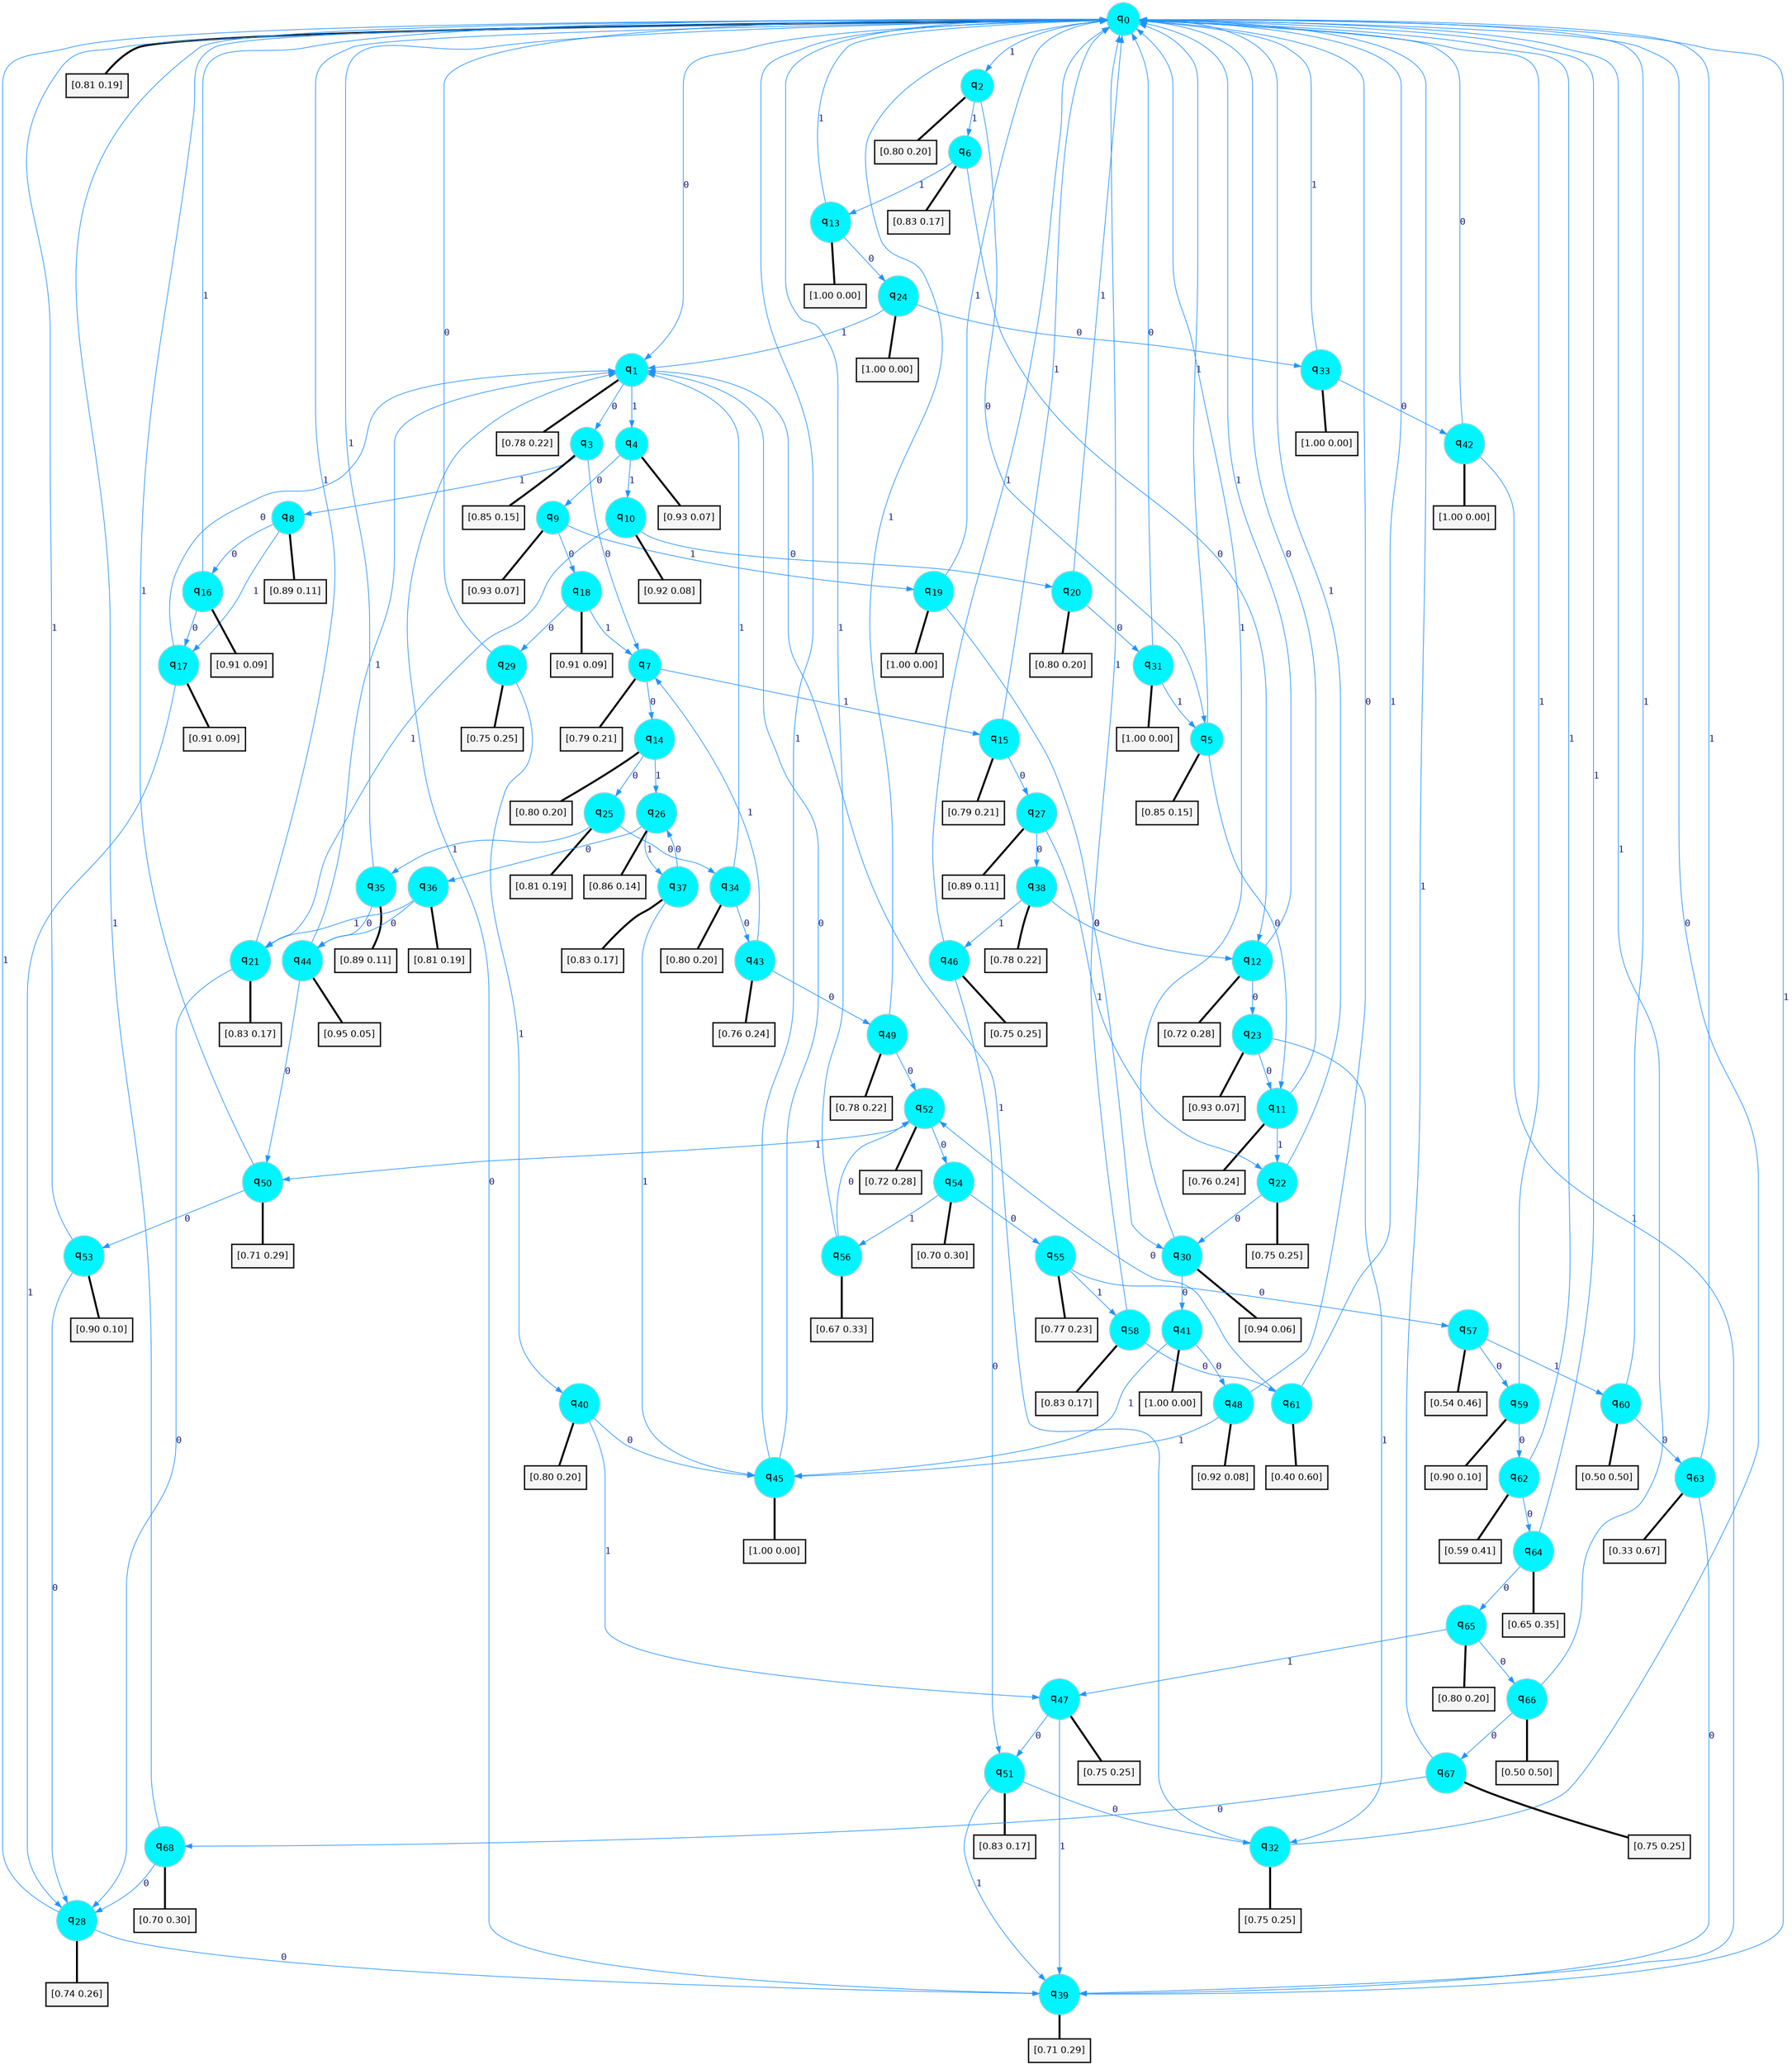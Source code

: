 digraph G {
graph [
bgcolor=transparent, dpi=300, rankdir=TD, size="40,25"];
node [
color=gray, fillcolor=turquoise1, fontcolor=black, fontname=Helvetica, fontsize=16, fontweight=bold, shape=circle, style=filled];
edge [
arrowsize=1, color=dodgerblue1, fontcolor=midnightblue, fontname=courier, fontweight=bold, penwidth=1, style=solid, weight=20];
0[label=<q<SUB>0</SUB>>];
1[label=<q<SUB>1</SUB>>];
2[label=<q<SUB>2</SUB>>];
3[label=<q<SUB>3</SUB>>];
4[label=<q<SUB>4</SUB>>];
5[label=<q<SUB>5</SUB>>];
6[label=<q<SUB>6</SUB>>];
7[label=<q<SUB>7</SUB>>];
8[label=<q<SUB>8</SUB>>];
9[label=<q<SUB>9</SUB>>];
10[label=<q<SUB>10</SUB>>];
11[label=<q<SUB>11</SUB>>];
12[label=<q<SUB>12</SUB>>];
13[label=<q<SUB>13</SUB>>];
14[label=<q<SUB>14</SUB>>];
15[label=<q<SUB>15</SUB>>];
16[label=<q<SUB>16</SUB>>];
17[label=<q<SUB>17</SUB>>];
18[label=<q<SUB>18</SUB>>];
19[label=<q<SUB>19</SUB>>];
20[label=<q<SUB>20</SUB>>];
21[label=<q<SUB>21</SUB>>];
22[label=<q<SUB>22</SUB>>];
23[label=<q<SUB>23</SUB>>];
24[label=<q<SUB>24</SUB>>];
25[label=<q<SUB>25</SUB>>];
26[label=<q<SUB>26</SUB>>];
27[label=<q<SUB>27</SUB>>];
28[label=<q<SUB>28</SUB>>];
29[label=<q<SUB>29</SUB>>];
30[label=<q<SUB>30</SUB>>];
31[label=<q<SUB>31</SUB>>];
32[label=<q<SUB>32</SUB>>];
33[label=<q<SUB>33</SUB>>];
34[label=<q<SUB>34</SUB>>];
35[label=<q<SUB>35</SUB>>];
36[label=<q<SUB>36</SUB>>];
37[label=<q<SUB>37</SUB>>];
38[label=<q<SUB>38</SUB>>];
39[label=<q<SUB>39</SUB>>];
40[label=<q<SUB>40</SUB>>];
41[label=<q<SUB>41</SUB>>];
42[label=<q<SUB>42</SUB>>];
43[label=<q<SUB>43</SUB>>];
44[label=<q<SUB>44</SUB>>];
45[label=<q<SUB>45</SUB>>];
46[label=<q<SUB>46</SUB>>];
47[label=<q<SUB>47</SUB>>];
48[label=<q<SUB>48</SUB>>];
49[label=<q<SUB>49</SUB>>];
50[label=<q<SUB>50</SUB>>];
51[label=<q<SUB>51</SUB>>];
52[label=<q<SUB>52</SUB>>];
53[label=<q<SUB>53</SUB>>];
54[label=<q<SUB>54</SUB>>];
55[label=<q<SUB>55</SUB>>];
56[label=<q<SUB>56</SUB>>];
57[label=<q<SUB>57</SUB>>];
58[label=<q<SUB>58</SUB>>];
59[label=<q<SUB>59</SUB>>];
60[label=<q<SUB>60</SUB>>];
61[label=<q<SUB>61</SUB>>];
62[label=<q<SUB>62</SUB>>];
63[label=<q<SUB>63</SUB>>];
64[label=<q<SUB>64</SUB>>];
65[label=<q<SUB>65</SUB>>];
66[label=<q<SUB>66</SUB>>];
67[label=<q<SUB>67</SUB>>];
68[label=<q<SUB>68</SUB>>];
69[label="[0.81 0.19]", shape=box,fontcolor=black, fontname=Helvetica, fontsize=14, penwidth=2, fillcolor=whitesmoke,color=black];
70[label="[0.78 0.22]", shape=box,fontcolor=black, fontname=Helvetica, fontsize=14, penwidth=2, fillcolor=whitesmoke,color=black];
71[label="[0.80 0.20]", shape=box,fontcolor=black, fontname=Helvetica, fontsize=14, penwidth=2, fillcolor=whitesmoke,color=black];
72[label="[0.85 0.15]", shape=box,fontcolor=black, fontname=Helvetica, fontsize=14, penwidth=2, fillcolor=whitesmoke,color=black];
73[label="[0.93 0.07]", shape=box,fontcolor=black, fontname=Helvetica, fontsize=14, penwidth=2, fillcolor=whitesmoke,color=black];
74[label="[0.85 0.15]", shape=box,fontcolor=black, fontname=Helvetica, fontsize=14, penwidth=2, fillcolor=whitesmoke,color=black];
75[label="[0.83 0.17]", shape=box,fontcolor=black, fontname=Helvetica, fontsize=14, penwidth=2, fillcolor=whitesmoke,color=black];
76[label="[0.79 0.21]", shape=box,fontcolor=black, fontname=Helvetica, fontsize=14, penwidth=2, fillcolor=whitesmoke,color=black];
77[label="[0.89 0.11]", shape=box,fontcolor=black, fontname=Helvetica, fontsize=14, penwidth=2, fillcolor=whitesmoke,color=black];
78[label="[0.93 0.07]", shape=box,fontcolor=black, fontname=Helvetica, fontsize=14, penwidth=2, fillcolor=whitesmoke,color=black];
79[label="[0.92 0.08]", shape=box,fontcolor=black, fontname=Helvetica, fontsize=14, penwidth=2, fillcolor=whitesmoke,color=black];
80[label="[0.76 0.24]", shape=box,fontcolor=black, fontname=Helvetica, fontsize=14, penwidth=2, fillcolor=whitesmoke,color=black];
81[label="[0.72 0.28]", shape=box,fontcolor=black, fontname=Helvetica, fontsize=14, penwidth=2, fillcolor=whitesmoke,color=black];
82[label="[1.00 0.00]", shape=box,fontcolor=black, fontname=Helvetica, fontsize=14, penwidth=2, fillcolor=whitesmoke,color=black];
83[label="[0.80 0.20]", shape=box,fontcolor=black, fontname=Helvetica, fontsize=14, penwidth=2, fillcolor=whitesmoke,color=black];
84[label="[0.79 0.21]", shape=box,fontcolor=black, fontname=Helvetica, fontsize=14, penwidth=2, fillcolor=whitesmoke,color=black];
85[label="[0.91 0.09]", shape=box,fontcolor=black, fontname=Helvetica, fontsize=14, penwidth=2, fillcolor=whitesmoke,color=black];
86[label="[0.91 0.09]", shape=box,fontcolor=black, fontname=Helvetica, fontsize=14, penwidth=2, fillcolor=whitesmoke,color=black];
87[label="[0.91 0.09]", shape=box,fontcolor=black, fontname=Helvetica, fontsize=14, penwidth=2, fillcolor=whitesmoke,color=black];
88[label="[1.00 0.00]", shape=box,fontcolor=black, fontname=Helvetica, fontsize=14, penwidth=2, fillcolor=whitesmoke,color=black];
89[label="[0.80 0.20]", shape=box,fontcolor=black, fontname=Helvetica, fontsize=14, penwidth=2, fillcolor=whitesmoke,color=black];
90[label="[0.83 0.17]", shape=box,fontcolor=black, fontname=Helvetica, fontsize=14, penwidth=2, fillcolor=whitesmoke,color=black];
91[label="[0.75 0.25]", shape=box,fontcolor=black, fontname=Helvetica, fontsize=14, penwidth=2, fillcolor=whitesmoke,color=black];
92[label="[0.93 0.07]", shape=box,fontcolor=black, fontname=Helvetica, fontsize=14, penwidth=2, fillcolor=whitesmoke,color=black];
93[label="[1.00 0.00]", shape=box,fontcolor=black, fontname=Helvetica, fontsize=14, penwidth=2, fillcolor=whitesmoke,color=black];
94[label="[0.81 0.19]", shape=box,fontcolor=black, fontname=Helvetica, fontsize=14, penwidth=2, fillcolor=whitesmoke,color=black];
95[label="[0.86 0.14]", shape=box,fontcolor=black, fontname=Helvetica, fontsize=14, penwidth=2, fillcolor=whitesmoke,color=black];
96[label="[0.89 0.11]", shape=box,fontcolor=black, fontname=Helvetica, fontsize=14, penwidth=2, fillcolor=whitesmoke,color=black];
97[label="[0.74 0.26]", shape=box,fontcolor=black, fontname=Helvetica, fontsize=14, penwidth=2, fillcolor=whitesmoke,color=black];
98[label="[0.75 0.25]", shape=box,fontcolor=black, fontname=Helvetica, fontsize=14, penwidth=2, fillcolor=whitesmoke,color=black];
99[label="[0.94 0.06]", shape=box,fontcolor=black, fontname=Helvetica, fontsize=14, penwidth=2, fillcolor=whitesmoke,color=black];
100[label="[1.00 0.00]", shape=box,fontcolor=black, fontname=Helvetica, fontsize=14, penwidth=2, fillcolor=whitesmoke,color=black];
101[label="[0.75 0.25]", shape=box,fontcolor=black, fontname=Helvetica, fontsize=14, penwidth=2, fillcolor=whitesmoke,color=black];
102[label="[1.00 0.00]", shape=box,fontcolor=black, fontname=Helvetica, fontsize=14, penwidth=2, fillcolor=whitesmoke,color=black];
103[label="[0.80 0.20]", shape=box,fontcolor=black, fontname=Helvetica, fontsize=14, penwidth=2, fillcolor=whitesmoke,color=black];
104[label="[0.89 0.11]", shape=box,fontcolor=black, fontname=Helvetica, fontsize=14, penwidth=2, fillcolor=whitesmoke,color=black];
105[label="[0.81 0.19]", shape=box,fontcolor=black, fontname=Helvetica, fontsize=14, penwidth=2, fillcolor=whitesmoke,color=black];
106[label="[0.83 0.17]", shape=box,fontcolor=black, fontname=Helvetica, fontsize=14, penwidth=2, fillcolor=whitesmoke,color=black];
107[label="[0.78 0.22]", shape=box,fontcolor=black, fontname=Helvetica, fontsize=14, penwidth=2, fillcolor=whitesmoke,color=black];
108[label="[0.71 0.29]", shape=box,fontcolor=black, fontname=Helvetica, fontsize=14, penwidth=2, fillcolor=whitesmoke,color=black];
109[label="[0.80 0.20]", shape=box,fontcolor=black, fontname=Helvetica, fontsize=14, penwidth=2, fillcolor=whitesmoke,color=black];
110[label="[1.00 0.00]", shape=box,fontcolor=black, fontname=Helvetica, fontsize=14, penwidth=2, fillcolor=whitesmoke,color=black];
111[label="[1.00 0.00]", shape=box,fontcolor=black, fontname=Helvetica, fontsize=14, penwidth=2, fillcolor=whitesmoke,color=black];
112[label="[0.76 0.24]", shape=box,fontcolor=black, fontname=Helvetica, fontsize=14, penwidth=2, fillcolor=whitesmoke,color=black];
113[label="[0.95 0.05]", shape=box,fontcolor=black, fontname=Helvetica, fontsize=14, penwidth=2, fillcolor=whitesmoke,color=black];
114[label="[1.00 0.00]", shape=box,fontcolor=black, fontname=Helvetica, fontsize=14, penwidth=2, fillcolor=whitesmoke,color=black];
115[label="[0.75 0.25]", shape=box,fontcolor=black, fontname=Helvetica, fontsize=14, penwidth=2, fillcolor=whitesmoke,color=black];
116[label="[0.75 0.25]", shape=box,fontcolor=black, fontname=Helvetica, fontsize=14, penwidth=2, fillcolor=whitesmoke,color=black];
117[label="[0.92 0.08]", shape=box,fontcolor=black, fontname=Helvetica, fontsize=14, penwidth=2, fillcolor=whitesmoke,color=black];
118[label="[0.78 0.22]", shape=box,fontcolor=black, fontname=Helvetica, fontsize=14, penwidth=2, fillcolor=whitesmoke,color=black];
119[label="[0.71 0.29]", shape=box,fontcolor=black, fontname=Helvetica, fontsize=14, penwidth=2, fillcolor=whitesmoke,color=black];
120[label="[0.83 0.17]", shape=box,fontcolor=black, fontname=Helvetica, fontsize=14, penwidth=2, fillcolor=whitesmoke,color=black];
121[label="[0.72 0.28]", shape=box,fontcolor=black, fontname=Helvetica, fontsize=14, penwidth=2, fillcolor=whitesmoke,color=black];
122[label="[0.90 0.10]", shape=box,fontcolor=black, fontname=Helvetica, fontsize=14, penwidth=2, fillcolor=whitesmoke,color=black];
123[label="[0.70 0.30]", shape=box,fontcolor=black, fontname=Helvetica, fontsize=14, penwidth=2, fillcolor=whitesmoke,color=black];
124[label="[0.77 0.23]", shape=box,fontcolor=black, fontname=Helvetica, fontsize=14, penwidth=2, fillcolor=whitesmoke,color=black];
125[label="[0.67 0.33]", shape=box,fontcolor=black, fontname=Helvetica, fontsize=14, penwidth=2, fillcolor=whitesmoke,color=black];
126[label="[0.54 0.46]", shape=box,fontcolor=black, fontname=Helvetica, fontsize=14, penwidth=2, fillcolor=whitesmoke,color=black];
127[label="[0.83 0.17]", shape=box,fontcolor=black, fontname=Helvetica, fontsize=14, penwidth=2, fillcolor=whitesmoke,color=black];
128[label="[0.90 0.10]", shape=box,fontcolor=black, fontname=Helvetica, fontsize=14, penwidth=2, fillcolor=whitesmoke,color=black];
129[label="[0.50 0.50]", shape=box,fontcolor=black, fontname=Helvetica, fontsize=14, penwidth=2, fillcolor=whitesmoke,color=black];
130[label="[0.40 0.60]", shape=box,fontcolor=black, fontname=Helvetica, fontsize=14, penwidth=2, fillcolor=whitesmoke,color=black];
131[label="[0.59 0.41]", shape=box,fontcolor=black, fontname=Helvetica, fontsize=14, penwidth=2, fillcolor=whitesmoke,color=black];
132[label="[0.33 0.67]", shape=box,fontcolor=black, fontname=Helvetica, fontsize=14, penwidth=2, fillcolor=whitesmoke,color=black];
133[label="[0.65 0.35]", shape=box,fontcolor=black, fontname=Helvetica, fontsize=14, penwidth=2, fillcolor=whitesmoke,color=black];
134[label="[0.80 0.20]", shape=box,fontcolor=black, fontname=Helvetica, fontsize=14, penwidth=2, fillcolor=whitesmoke,color=black];
135[label="[0.50 0.50]", shape=box,fontcolor=black, fontname=Helvetica, fontsize=14, penwidth=2, fillcolor=whitesmoke,color=black];
136[label="[0.75 0.25]", shape=box,fontcolor=black, fontname=Helvetica, fontsize=14, penwidth=2, fillcolor=whitesmoke,color=black];
137[label="[0.70 0.30]", shape=box,fontcolor=black, fontname=Helvetica, fontsize=14, penwidth=2, fillcolor=whitesmoke,color=black];
0->1 [label=0];
0->2 [label=1];
0->69 [arrowhead=none, penwidth=3,color=black];
1->3 [label=0];
1->4 [label=1];
1->70 [arrowhead=none, penwidth=3,color=black];
2->5 [label=0];
2->6 [label=1];
2->71 [arrowhead=none, penwidth=3,color=black];
3->7 [label=0];
3->8 [label=1];
3->72 [arrowhead=none, penwidth=3,color=black];
4->9 [label=0];
4->10 [label=1];
4->73 [arrowhead=none, penwidth=3,color=black];
5->11 [label=0];
5->0 [label=1];
5->74 [arrowhead=none, penwidth=3,color=black];
6->12 [label=0];
6->13 [label=1];
6->75 [arrowhead=none, penwidth=3,color=black];
7->14 [label=0];
7->15 [label=1];
7->76 [arrowhead=none, penwidth=3,color=black];
8->16 [label=0];
8->17 [label=1];
8->77 [arrowhead=none, penwidth=3,color=black];
9->18 [label=0];
9->19 [label=1];
9->78 [arrowhead=none, penwidth=3,color=black];
10->20 [label=0];
10->21 [label=1];
10->79 [arrowhead=none, penwidth=3,color=black];
11->0 [label=0];
11->22 [label=1];
11->80 [arrowhead=none, penwidth=3,color=black];
12->23 [label=0];
12->0 [label=1];
12->81 [arrowhead=none, penwidth=3,color=black];
13->24 [label=0];
13->0 [label=1];
13->82 [arrowhead=none, penwidth=3,color=black];
14->25 [label=0];
14->26 [label=1];
14->83 [arrowhead=none, penwidth=3,color=black];
15->27 [label=0];
15->0 [label=1];
15->84 [arrowhead=none, penwidth=3,color=black];
16->17 [label=0];
16->0 [label=1];
16->85 [arrowhead=none, penwidth=3,color=black];
17->1 [label=0];
17->28 [label=1];
17->86 [arrowhead=none, penwidth=3,color=black];
18->29 [label=0];
18->7 [label=1];
18->87 [arrowhead=none, penwidth=3,color=black];
19->30 [label=0];
19->0 [label=1];
19->88 [arrowhead=none, penwidth=3,color=black];
20->31 [label=0];
20->0 [label=1];
20->89 [arrowhead=none, penwidth=3,color=black];
21->28 [label=0];
21->0 [label=1];
21->90 [arrowhead=none, penwidth=3,color=black];
22->30 [label=0];
22->0 [label=1];
22->91 [arrowhead=none, penwidth=3,color=black];
23->11 [label=0];
23->32 [label=1];
23->92 [arrowhead=none, penwidth=3,color=black];
24->33 [label=0];
24->1 [label=1];
24->93 [arrowhead=none, penwidth=3,color=black];
25->34 [label=0];
25->35 [label=1];
25->94 [arrowhead=none, penwidth=3,color=black];
26->36 [label=0];
26->37 [label=1];
26->95 [arrowhead=none, penwidth=3,color=black];
27->38 [label=0];
27->22 [label=1];
27->96 [arrowhead=none, penwidth=3,color=black];
28->39 [label=0];
28->0 [label=1];
28->97 [arrowhead=none, penwidth=3,color=black];
29->0 [label=0];
29->40 [label=1];
29->98 [arrowhead=none, penwidth=3,color=black];
30->41 [label=0];
30->0 [label=1];
30->99 [arrowhead=none, penwidth=3,color=black];
31->0 [label=0];
31->5 [label=1];
31->100 [arrowhead=none, penwidth=3,color=black];
32->0 [label=0];
32->1 [label=1];
32->101 [arrowhead=none, penwidth=3,color=black];
33->42 [label=0];
33->0 [label=1];
33->102 [arrowhead=none, penwidth=3,color=black];
34->43 [label=0];
34->1 [label=1];
34->103 [arrowhead=none, penwidth=3,color=black];
35->44 [label=0];
35->0 [label=1];
35->104 [arrowhead=none, penwidth=3,color=black];
36->44 [label=0];
36->21 [label=1];
36->105 [arrowhead=none, penwidth=3,color=black];
37->26 [label=0];
37->45 [label=1];
37->106 [arrowhead=none, penwidth=3,color=black];
38->12 [label=0];
38->46 [label=1];
38->107 [arrowhead=none, penwidth=3,color=black];
39->1 [label=0];
39->0 [label=1];
39->108 [arrowhead=none, penwidth=3,color=black];
40->45 [label=0];
40->47 [label=1];
40->109 [arrowhead=none, penwidth=3,color=black];
41->48 [label=0];
41->45 [label=1];
41->110 [arrowhead=none, penwidth=3,color=black];
42->0 [label=0];
42->39 [label=1];
42->111 [arrowhead=none, penwidth=3,color=black];
43->49 [label=0];
43->7 [label=1];
43->112 [arrowhead=none, penwidth=3,color=black];
44->50 [label=0];
44->1 [label=1];
44->113 [arrowhead=none, penwidth=3,color=black];
45->1 [label=0];
45->0 [label=1];
45->114 [arrowhead=none, penwidth=3,color=black];
46->51 [label=0];
46->0 [label=1];
46->115 [arrowhead=none, penwidth=3,color=black];
47->51 [label=0];
47->39 [label=1];
47->116 [arrowhead=none, penwidth=3,color=black];
48->0 [label=0];
48->45 [label=1];
48->117 [arrowhead=none, penwidth=3,color=black];
49->52 [label=0];
49->0 [label=1];
49->118 [arrowhead=none, penwidth=3,color=black];
50->53 [label=0];
50->0 [label=1];
50->119 [arrowhead=none, penwidth=3,color=black];
51->32 [label=0];
51->39 [label=1];
51->120 [arrowhead=none, penwidth=3,color=black];
52->54 [label=0];
52->50 [label=1];
52->121 [arrowhead=none, penwidth=3,color=black];
53->28 [label=0];
53->0 [label=1];
53->122 [arrowhead=none, penwidth=3,color=black];
54->55 [label=0];
54->56 [label=1];
54->123 [arrowhead=none, penwidth=3,color=black];
55->57 [label=0];
55->58 [label=1];
55->124 [arrowhead=none, penwidth=3,color=black];
56->52 [label=0];
56->0 [label=1];
56->125 [arrowhead=none, penwidth=3,color=black];
57->59 [label=0];
57->60 [label=1];
57->126 [arrowhead=none, penwidth=3,color=black];
58->61 [label=0];
58->0 [label=1];
58->127 [arrowhead=none, penwidth=3,color=black];
59->62 [label=0];
59->0 [label=1];
59->128 [arrowhead=none, penwidth=3,color=black];
60->63 [label=0];
60->0 [label=1];
60->129 [arrowhead=none, penwidth=3,color=black];
61->52 [label=0];
61->0 [label=1];
61->130 [arrowhead=none, penwidth=3,color=black];
62->64 [label=0];
62->0 [label=1];
62->131 [arrowhead=none, penwidth=3,color=black];
63->39 [label=0];
63->0 [label=1];
63->132 [arrowhead=none, penwidth=3,color=black];
64->65 [label=0];
64->0 [label=1];
64->133 [arrowhead=none, penwidth=3,color=black];
65->66 [label=0];
65->47 [label=1];
65->134 [arrowhead=none, penwidth=3,color=black];
66->67 [label=0];
66->0 [label=1];
66->135 [arrowhead=none, penwidth=3,color=black];
67->68 [label=0];
67->0 [label=1];
67->136 [arrowhead=none, penwidth=3,color=black];
68->28 [label=0];
68->0 [label=1];
68->137 [arrowhead=none, penwidth=3,color=black];
}
